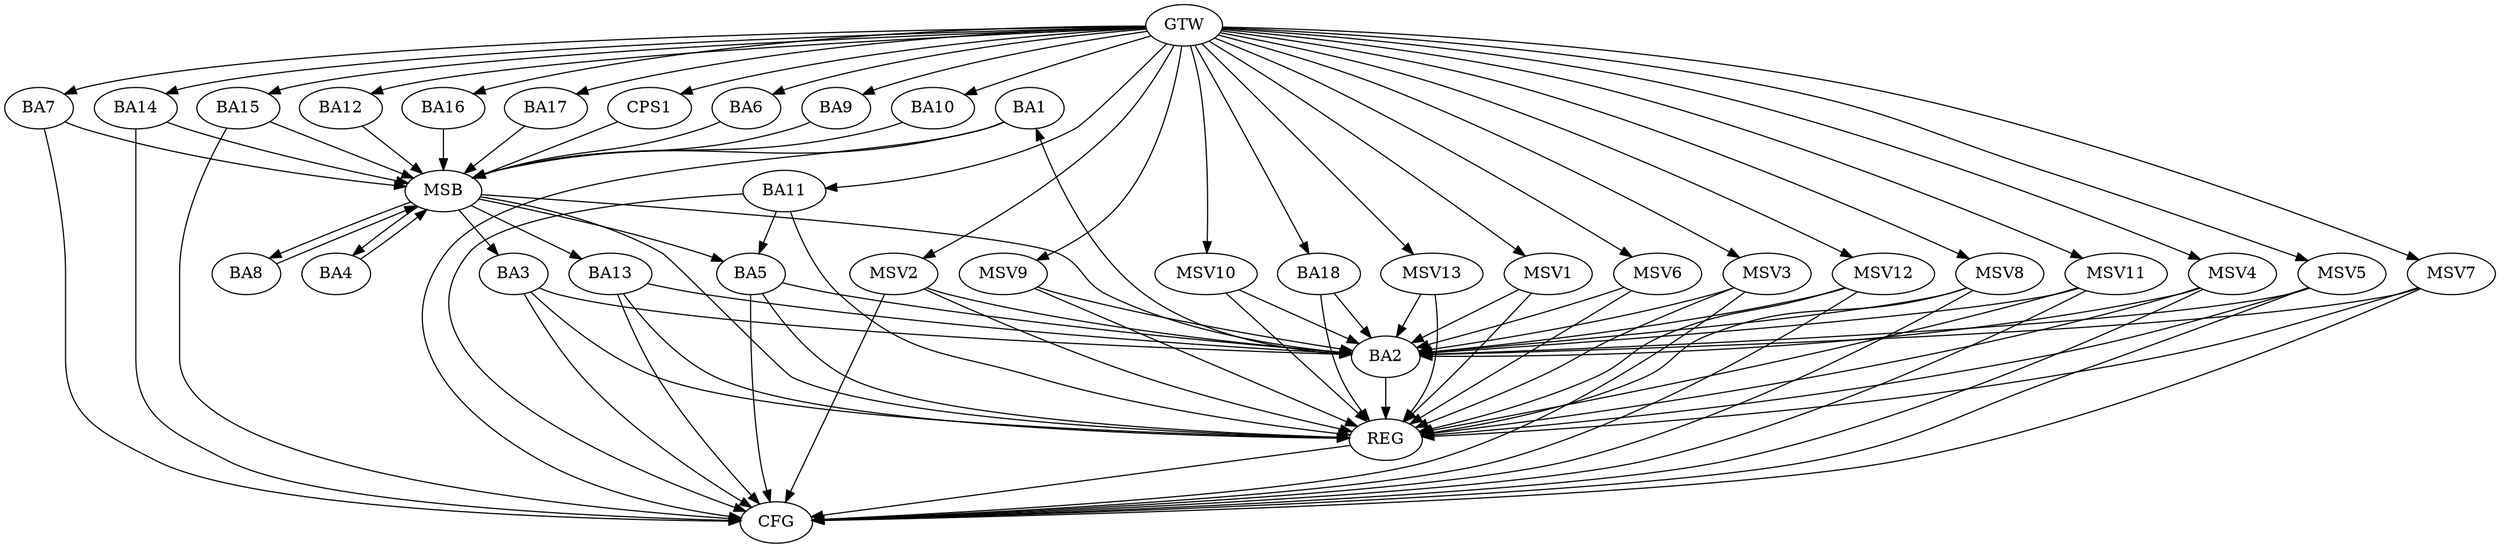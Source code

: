 strict digraph G {
  BA1 [ label="BA1" ];
  BA2 [ label="BA2" ];
  BA3 [ label="BA3" ];
  BA4 [ label="BA4" ];
  BA5 [ label="BA5" ];
  BA6 [ label="BA6" ];
  BA7 [ label="BA7" ];
  BA8 [ label="BA8" ];
  BA9 [ label="BA9" ];
  BA10 [ label="BA10" ];
  BA11 [ label="BA11" ];
  BA12 [ label="BA12" ];
  BA13 [ label="BA13" ];
  BA14 [ label="BA14" ];
  BA15 [ label="BA15" ];
  BA16 [ label="BA16" ];
  BA17 [ label="BA17" ];
  BA18 [ label="BA18" ];
  CPS1 [ label="CPS1" ];
  GTW [ label="GTW" ];
  REG [ label="REG" ];
  MSB [ label="MSB" ];
  CFG [ label="CFG" ];
  MSV1 [ label="MSV1" ];
  MSV2 [ label="MSV2" ];
  MSV3 [ label="MSV3" ];
  MSV4 [ label="MSV4" ];
  MSV5 [ label="MSV5" ];
  MSV6 [ label="MSV6" ];
  MSV7 [ label="MSV7" ];
  MSV8 [ label="MSV8" ];
  MSV9 [ label="MSV9" ];
  MSV10 [ label="MSV10" ];
  MSV11 [ label="MSV11" ];
  MSV12 [ label="MSV12" ];
  MSV13 [ label="MSV13" ];
  BA2 -> BA1;
  BA3 -> BA2;
  BA5 -> BA2;
  BA11 -> BA5;
  BA13 -> BA2;
  BA18 -> BA2;
  GTW -> BA6;
  GTW -> BA7;
  GTW -> BA9;
  GTW -> BA10;
  GTW -> BA11;
  GTW -> BA12;
  GTW -> BA14;
  GTW -> BA15;
  GTW -> BA16;
  GTW -> BA17;
  GTW -> BA18;
  GTW -> CPS1;
  BA2 -> REG;
  BA3 -> REG;
  BA5 -> REG;
  BA11 -> REG;
  BA13 -> REG;
  BA18 -> REG;
  BA1 -> MSB;
  MSB -> BA2;
  MSB -> REG;
  BA4 -> MSB;
  BA6 -> MSB;
  MSB -> BA5;
  BA7 -> MSB;
  MSB -> BA3;
  BA8 -> MSB;
  BA9 -> MSB;
  MSB -> BA8;
  BA10 -> MSB;
  BA12 -> MSB;
  BA14 -> MSB;
  BA15 -> MSB;
  BA16 -> MSB;
  BA17 -> MSB;
  CPS1 -> MSB;
  MSB -> BA4;
  MSB -> BA13;
  BA11 -> CFG;
  BA14 -> CFG;
  BA1 -> CFG;
  BA15 -> CFG;
  BA5 -> CFG;
  BA3 -> CFG;
  BA7 -> CFG;
  BA13 -> CFG;
  REG -> CFG;
  MSV1 -> BA2;
  GTW -> MSV1;
  MSV1 -> REG;
  MSV2 -> BA2;
  MSV3 -> BA2;
  GTW -> MSV2;
  MSV2 -> REG;
  MSV2 -> CFG;
  GTW -> MSV3;
  MSV3 -> REG;
  MSV3 -> CFG;
  MSV4 -> BA2;
  GTW -> MSV4;
  MSV4 -> REG;
  MSV4 -> CFG;
  MSV5 -> BA2;
  GTW -> MSV5;
  MSV5 -> REG;
  MSV5 -> CFG;
  MSV6 -> BA2;
  GTW -> MSV6;
  MSV6 -> REG;
  MSV7 -> BA2;
  MSV8 -> BA2;
  MSV9 -> BA2;
  GTW -> MSV7;
  MSV7 -> REG;
  MSV7 -> CFG;
  GTW -> MSV8;
  MSV8 -> REG;
  MSV8 -> CFG;
  GTW -> MSV9;
  MSV9 -> REG;
  MSV10 -> BA2;
  GTW -> MSV10;
  MSV10 -> REG;
  MSV11 -> BA2;
  GTW -> MSV11;
  MSV11 -> REG;
  MSV11 -> CFG;
  MSV12 -> BA2;
  GTW -> MSV12;
  MSV12 -> REG;
  MSV12 -> CFG;
  MSV13 -> BA2;
  GTW -> MSV13;
  MSV13 -> REG;
}
